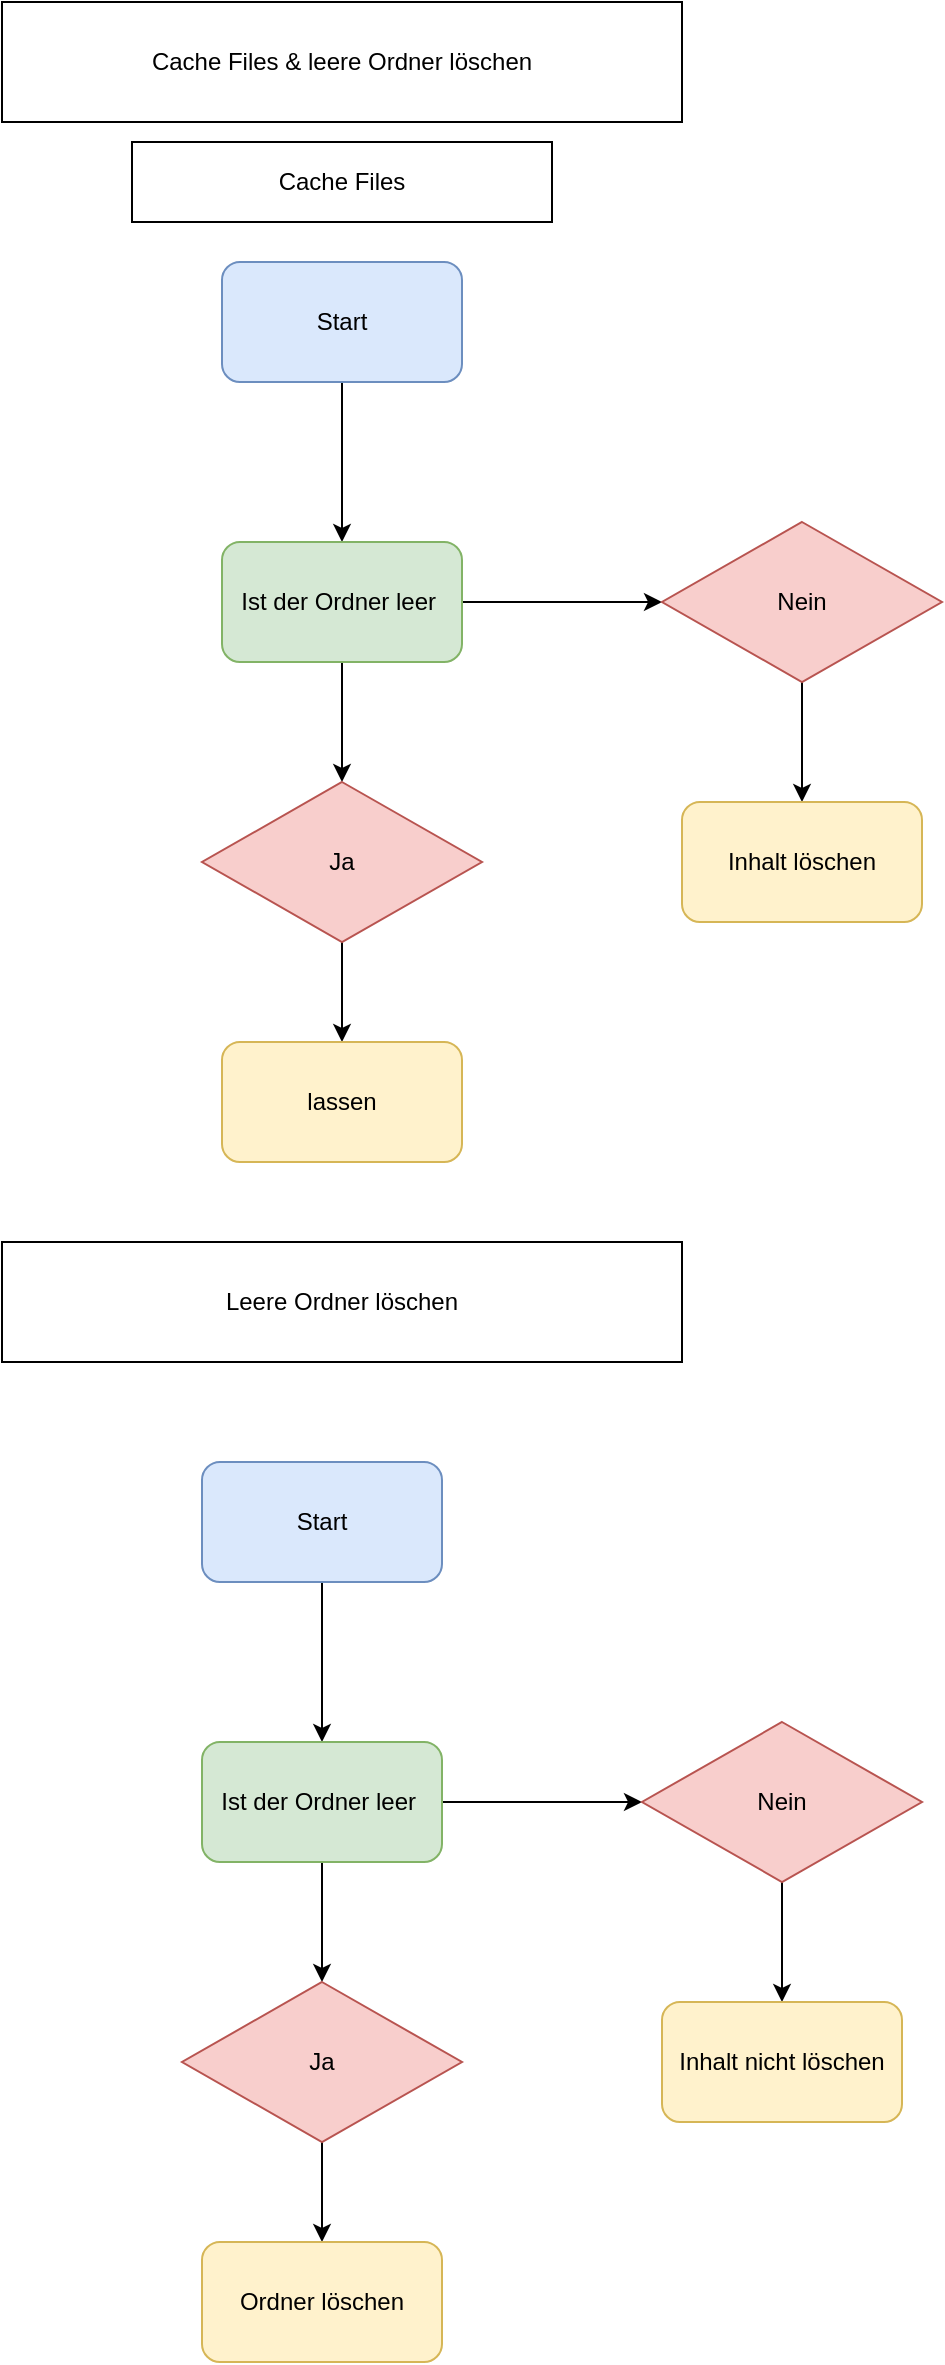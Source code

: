 <mxfile version="15.9.4" type="github">
  <diagram id="-BDTeBijwdTVi4fhLwuw" name="Page-1">
    <mxGraphModel dx="946" dy="646" grid="1" gridSize="10" guides="1" tooltips="1" connect="1" arrows="1" fold="1" page="1" pageScale="1" pageWidth="827" pageHeight="1169" math="0" shadow="0">
      <root>
        <mxCell id="0" />
        <mxCell id="1" parent="0" />
        <mxCell id="tZaITLDV00XNWz6PWwAZ-3" value="" style="edgeStyle=orthogonalEdgeStyle;rounded=0;orthogonalLoop=1;jettySize=auto;html=1;" edge="1" parent="1" source="tZaITLDV00XNWz6PWwAZ-1" target="tZaITLDV00XNWz6PWwAZ-2">
          <mxGeometry relative="1" as="geometry" />
        </mxCell>
        <mxCell id="tZaITLDV00XNWz6PWwAZ-1" value="Start" style="rounded=1;whiteSpace=wrap;html=1;fillColor=#dae8fc;strokeColor=#6c8ebf;" vertex="1" parent="1">
          <mxGeometry x="320" y="180" width="120" height="60" as="geometry" />
        </mxCell>
        <mxCell id="tZaITLDV00XNWz6PWwAZ-9" style="edgeStyle=orthogonalEdgeStyle;rounded=0;orthogonalLoop=1;jettySize=auto;html=1;" edge="1" parent="1" source="tZaITLDV00XNWz6PWwAZ-2" target="tZaITLDV00XNWz6PWwAZ-7">
          <mxGeometry relative="1" as="geometry" />
        </mxCell>
        <mxCell id="tZaITLDV00XNWz6PWwAZ-16" value="" style="edgeStyle=orthogonalEdgeStyle;rounded=0;orthogonalLoop=1;jettySize=auto;html=1;" edge="1" parent="1" source="tZaITLDV00XNWz6PWwAZ-2" target="tZaITLDV00XNWz6PWwAZ-6">
          <mxGeometry relative="1" as="geometry" />
        </mxCell>
        <mxCell id="tZaITLDV00XNWz6PWwAZ-2" value="Ist der Ordner leer&amp;nbsp;" style="rounded=1;whiteSpace=wrap;html=1;fillColor=#d5e8d4;strokeColor=#82b366;" vertex="1" parent="1">
          <mxGeometry x="320" y="320" width="120" height="60" as="geometry" />
        </mxCell>
        <mxCell id="tZaITLDV00XNWz6PWwAZ-5" value="&lt;span&gt;Cache Files &amp;amp; leere Ordner löschen&lt;/span&gt;" style="rounded=0;whiteSpace=wrap;html=1;" vertex="1" parent="1">
          <mxGeometry x="210" y="50" width="340" height="60" as="geometry" />
        </mxCell>
        <mxCell id="tZaITLDV00XNWz6PWwAZ-15" style="edgeStyle=orthogonalEdgeStyle;rounded=0;orthogonalLoop=1;jettySize=auto;html=1;" edge="1" parent="1" source="tZaITLDV00XNWz6PWwAZ-6" target="tZaITLDV00XNWz6PWwAZ-14">
          <mxGeometry relative="1" as="geometry" />
        </mxCell>
        <mxCell id="tZaITLDV00XNWz6PWwAZ-6" value="Ja" style="rhombus;whiteSpace=wrap;html=1;fillColor=#f8cecc;strokeColor=#b85450;" vertex="1" parent="1">
          <mxGeometry x="310" y="440" width="140" height="80" as="geometry" />
        </mxCell>
        <mxCell id="tZaITLDV00XNWz6PWwAZ-10" style="edgeStyle=orthogonalEdgeStyle;rounded=0;orthogonalLoop=1;jettySize=auto;html=1;entryX=0.5;entryY=0;entryDx=0;entryDy=0;" edge="1" parent="1" source="tZaITLDV00XNWz6PWwAZ-7" target="tZaITLDV00XNWz6PWwAZ-8">
          <mxGeometry relative="1" as="geometry" />
        </mxCell>
        <mxCell id="tZaITLDV00XNWz6PWwAZ-7" value="Nein" style="rhombus;whiteSpace=wrap;html=1;fillColor=#f8cecc;strokeColor=#b85450;" vertex="1" parent="1">
          <mxGeometry x="540" y="310" width="140" height="80" as="geometry" />
        </mxCell>
        <mxCell id="tZaITLDV00XNWz6PWwAZ-8" value="Inhalt löschen" style="rounded=1;whiteSpace=wrap;html=1;fillColor=#fff2cc;strokeColor=#d6b656;" vertex="1" parent="1">
          <mxGeometry x="550" y="450" width="120" height="60" as="geometry" />
        </mxCell>
        <mxCell id="tZaITLDV00XNWz6PWwAZ-14" value="lassen" style="rounded=1;whiteSpace=wrap;html=1;fillColor=#fff2cc;strokeColor=#d6b656;" vertex="1" parent="1">
          <mxGeometry x="320" y="570" width="120" height="60" as="geometry" />
        </mxCell>
        <mxCell id="tZaITLDV00XNWz6PWwAZ-17" value="&lt;span&gt;Cache Files&lt;/span&gt;" style="rounded=0;whiteSpace=wrap;html=1;" vertex="1" parent="1">
          <mxGeometry x="275" y="120" width="210" height="40" as="geometry" />
        </mxCell>
        <mxCell id="tZaITLDV00XNWz6PWwAZ-18" value="&lt;span&gt;Leere Ordner löschen&lt;/span&gt;" style="rounded=0;whiteSpace=wrap;html=1;" vertex="1" parent="1">
          <mxGeometry x="210" y="670" width="340" height="60" as="geometry" />
        </mxCell>
        <mxCell id="tZaITLDV00XNWz6PWwAZ-26" value="" style="edgeStyle=orthogonalEdgeStyle;rounded=0;orthogonalLoop=1;jettySize=auto;html=1;" edge="1" parent="1" source="tZaITLDV00XNWz6PWwAZ-27" target="tZaITLDV00XNWz6PWwAZ-29">
          <mxGeometry relative="1" as="geometry" />
        </mxCell>
        <mxCell id="tZaITLDV00XNWz6PWwAZ-27" value="Start" style="rounded=1;whiteSpace=wrap;html=1;fillColor=#dae8fc;strokeColor=#6c8ebf;" vertex="1" parent="1">
          <mxGeometry x="310" y="780" width="120" height="60" as="geometry" />
        </mxCell>
        <mxCell id="tZaITLDV00XNWz6PWwAZ-28" style="edgeStyle=orthogonalEdgeStyle;rounded=0;orthogonalLoop=1;jettySize=auto;html=1;" edge="1" parent="1" source="tZaITLDV00XNWz6PWwAZ-29" target="tZaITLDV00XNWz6PWwAZ-32">
          <mxGeometry relative="1" as="geometry" />
        </mxCell>
        <mxCell id="tZaITLDV00XNWz6PWwAZ-35" style="edgeStyle=orthogonalEdgeStyle;rounded=0;orthogonalLoop=1;jettySize=auto;html=1;" edge="1" parent="1" source="tZaITLDV00XNWz6PWwAZ-29" target="tZaITLDV00XNWz6PWwAZ-31">
          <mxGeometry relative="1" as="geometry" />
        </mxCell>
        <mxCell id="tZaITLDV00XNWz6PWwAZ-29" value="Ist der Ordner leer&amp;nbsp;" style="rounded=1;whiteSpace=wrap;html=1;fillColor=#d5e8d4;strokeColor=#82b366;" vertex="1" parent="1">
          <mxGeometry x="310" y="920" width="120" height="60" as="geometry" />
        </mxCell>
        <mxCell id="tZaITLDV00XNWz6PWwAZ-30" style="edgeStyle=orthogonalEdgeStyle;rounded=0;orthogonalLoop=1;jettySize=auto;html=1;" edge="1" parent="1" source="tZaITLDV00XNWz6PWwAZ-31" target="tZaITLDV00XNWz6PWwAZ-34">
          <mxGeometry relative="1" as="geometry" />
        </mxCell>
        <mxCell id="tZaITLDV00XNWz6PWwAZ-31" value="Ja" style="rhombus;whiteSpace=wrap;html=1;fillColor=#f8cecc;strokeColor=#b85450;" vertex="1" parent="1">
          <mxGeometry x="300" y="1040" width="140" height="80" as="geometry" />
        </mxCell>
        <mxCell id="tZaITLDV00XNWz6PWwAZ-36" style="edgeStyle=orthogonalEdgeStyle;rounded=0;orthogonalLoop=1;jettySize=auto;html=1;entryX=0.5;entryY=0;entryDx=0;entryDy=0;" edge="1" parent="1" source="tZaITLDV00XNWz6PWwAZ-32" target="tZaITLDV00XNWz6PWwAZ-33">
          <mxGeometry relative="1" as="geometry" />
        </mxCell>
        <mxCell id="tZaITLDV00XNWz6PWwAZ-32" value="Nein" style="rhombus;whiteSpace=wrap;html=1;fillColor=#f8cecc;strokeColor=#b85450;" vertex="1" parent="1">
          <mxGeometry x="530" y="910" width="140" height="80" as="geometry" />
        </mxCell>
        <mxCell id="tZaITLDV00XNWz6PWwAZ-33" value="Inhalt nicht löschen" style="rounded=1;whiteSpace=wrap;html=1;fillColor=#fff2cc;strokeColor=#d6b656;" vertex="1" parent="1">
          <mxGeometry x="540" y="1050" width="120" height="60" as="geometry" />
        </mxCell>
        <mxCell id="tZaITLDV00XNWz6PWwAZ-34" value="Ordner löschen" style="rounded=1;whiteSpace=wrap;html=1;fillColor=#fff2cc;strokeColor=#d6b656;" vertex="1" parent="1">
          <mxGeometry x="310" y="1170" width="120" height="60" as="geometry" />
        </mxCell>
      </root>
    </mxGraphModel>
  </diagram>
</mxfile>
